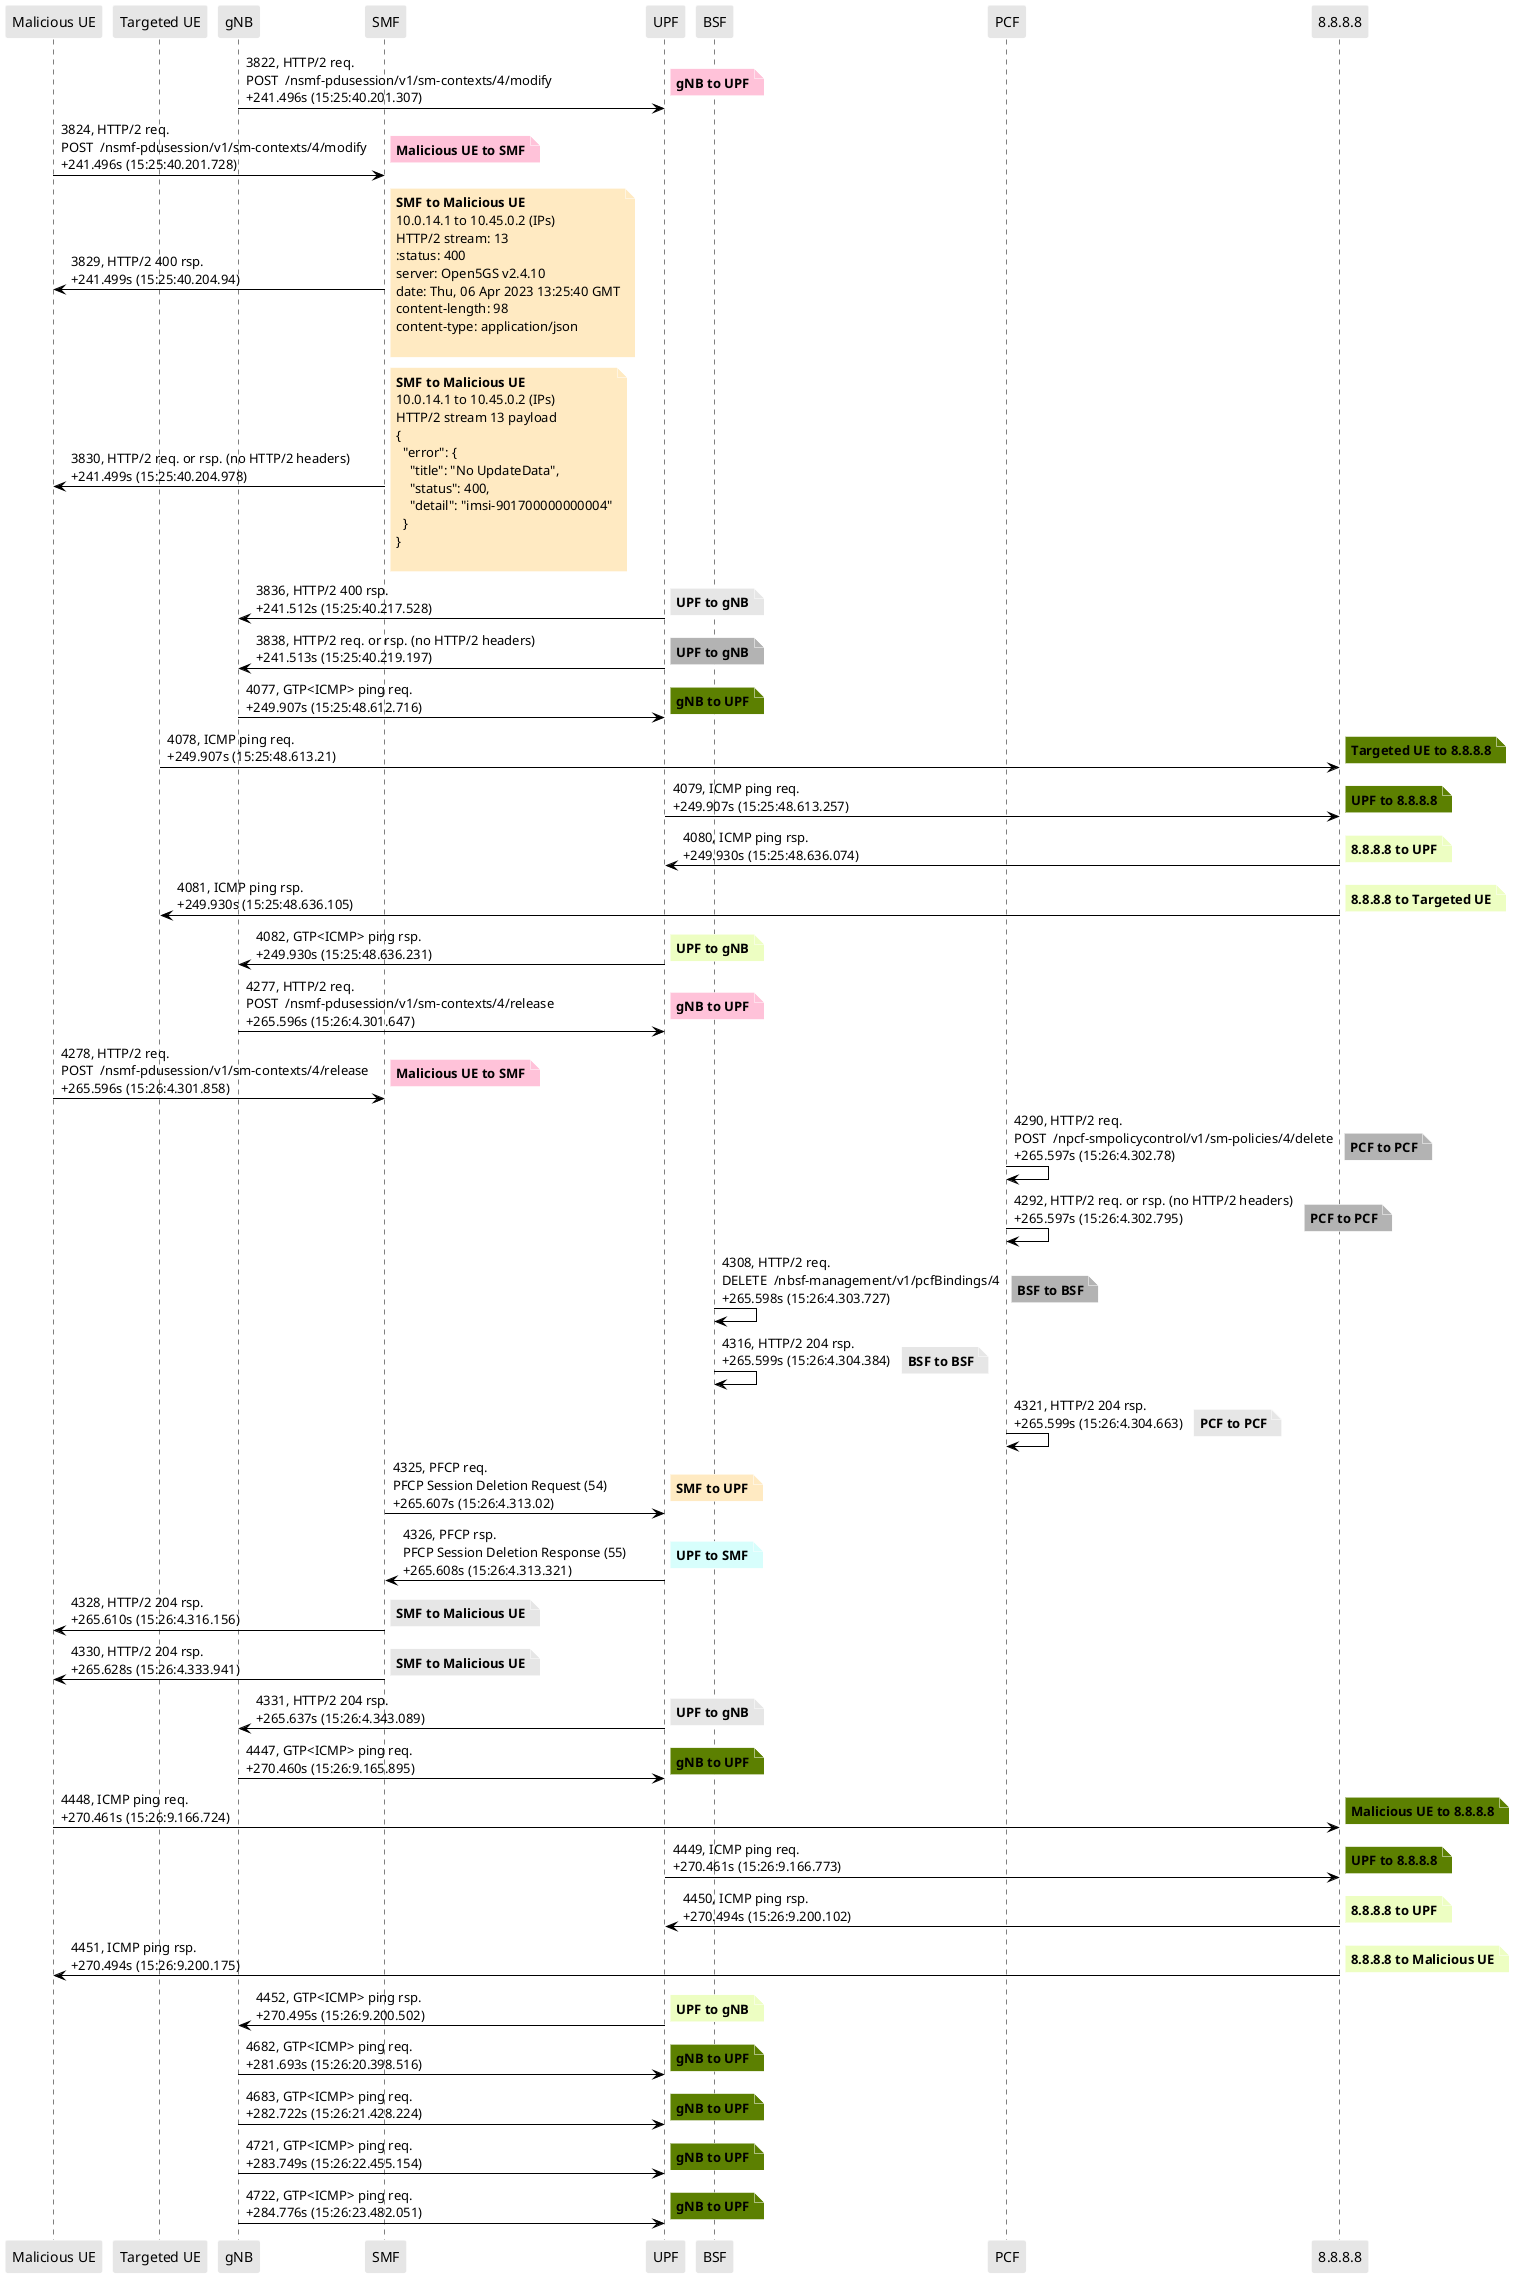 @startuml
skinparam shadowing false
skinparam NoteBorderColor white
skinparam sequence {
    ArrowColor black
    LifeLineBorderColor black
    LifeLineBackgroundColor black
    ParticipantBorderColor white
    ParticipantBackgroundColor #e6e6e6
}
participant "Malicious UE"
participant "Targeted UE"
participant "gNB"
participant "SMF"
participant "UPF"
participant "BSF"
participant "PCF"
participant "8.8.8.8"


"gNB" -> "UPF": 3822, HTTP/2 req.\nPOST  /nsmf-pdusession/v1/sm-contexts/4/modify\n+241.496s (15:25:40.201.307)

note right #FFC2D9
**gNB to UPF**
end note

"Malicious UE" -> "SMF": 3824, HTTP/2 req.\nPOST  /nsmf-pdusession/v1/sm-contexts/4/modify\n+241.496s (15:25:40.201.728)

note right #FFC2D9
**Malicious UE to SMF**
end note

"SMF" -> "Malicious UE": 3829, HTTP/2 400 rsp.\n+241.499s (15:25:40.204.94)

note right #FFEAC2
**SMF to Malicious UE**
10.0.14.1 to 10.45.0.2 (IPs)
HTTP/2 stream: 13
:status: 400
server: Open5GS v2.4.10
date: Thu, 06 Apr 2023 13:25:40 GMT
content-length: 98
content-type: application/json

end note

"SMF" -> "Malicious UE": 3830, HTTP/2 req. or rsp. (no HTTP/2 headers)\n+241.499s (15:25:40.204.978)

note right #FFEAC2
**SMF to Malicious UE**
10.0.14.1 to 10.45.0.2 (IPs)
HTTP/2 stream 13 payload
{
  "error": {
    "title": "No UpdateData",
    "status": 400,
    "detail": "imsi-901700000000004"
  }
}

end note

"UPF" -> "gNB": 3836, HTTP/2 400 rsp.\n+241.512s (15:25:40.217.528)

note right #e6e6e6
**UPF to gNB**
end note

"UPF" -> "gNB": 3838, HTTP/2 req. or rsp. (no HTTP/2 headers)\n+241.513s (15:25:40.219.197)

note right #b3b3b3
**UPF to gNB**
end note

"gNB" -> "UPF": 4077, GTP<ICMP> ping req.\n+249.907s (15:25:48.612.716)

note right #5C8001
**gNB to UPF**
end note

"Targeted UE" -> "8.8.8.8": 4078, ICMP ping req.\n+249.907s (15:25:48.613.21)

note right #5C8001
**Targeted UE to 8.8.8.8**
end note

"UPF" -> "8.8.8.8": 4079, ICMP ping req.\n+249.907s (15:25:48.613.257)

note right #5C8001
**UPF to 8.8.8.8**
end note

"8.8.8.8" -> "UPF": 4080, ICMP ping rsp.\n+249.930s (15:25:48.636.074)

note right #EDFEC2
**8.8.8.8 to UPF**
end note

"8.8.8.8" -> "Targeted UE": 4081, ICMP ping rsp.\n+249.930s (15:25:48.636.105)

note right #EDFEC2
**8.8.8.8 to Targeted UE**
end note

"UPF" -> "gNB": 4082, GTP<ICMP> ping rsp.\n+249.930s (15:25:48.636.231)

note right #EDFEC2
**UPF to gNB**
end note
"gNB" -> "UPF": 4277, HTTP/2 req.\nPOST  /nsmf-pdusession/v1/sm-contexts/4/release\n+265.596s (15:26:4.301.647)

note right #FFC2D9
**gNB to UPF**
end note

"Malicious UE" -> "SMF": 4278, HTTP/2 req.\nPOST  /nsmf-pdusession/v1/sm-contexts/4/release\n+265.596s (15:26:4.301.858)

note right #FFC2D9
**Malicious UE to SMF**
end note

"PCF" -> "PCF": 4290, HTTP/2 req.\nPOST  /npcf-smpolicycontrol/v1/sm-policies/4/delete\n+265.597s (15:26:4.302.78)

note right #b3b3b3
**PCF to PCF**
end note

"PCF" -> "PCF": 4292, HTTP/2 req. or rsp. (no HTTP/2 headers)\n+265.597s (15:26:4.302.795)

note right #b3b3b3
**PCF to PCF**
end note

"BSF" -> "BSF": 4308, HTTP/2 req.\nDELETE  /nbsf-management/v1/pcfBindings/4\n+265.598s (15:26:4.303.727)

note right #b3b3b3
**BSF to BSF**
end note

"BSF" -> "BSF": 4316, HTTP/2 204 rsp.\n+265.599s (15:26:4.304.384)

note right #e6e6e6
**BSF to BSF**
end note

"PCF" -> "PCF": 4321, HTTP/2 204 rsp.\n+265.599s (15:26:4.304.663)

note right #e6e6e6
**PCF to PCF**
end note

"SMF" -> "UPF": 4325, PFCP req.\nPFCP Session Deletion Request (54)\n+265.607s (15:26:4.313.02)

note right #FFEAC2
**SMF to UPF**
end note

"UPF" -> "SMF": 4326, PFCP rsp.\nPFCP Session Deletion Response (55)\n+265.608s (15:26:4.313.321)

note right #D7FEFC
**UPF to SMF**
end note

"SMF" -> "Malicious UE": 4328, HTTP/2 204 rsp.\n+265.610s (15:26:4.316.156)

note right #e6e6e6
**SMF to Malicious UE**
end note

"SMF" -> "Malicious UE": 4330, HTTP/2 204 rsp.\n+265.628s (15:26:4.333.941)

note right #e6e6e6
**SMF to Malicious UE**
end note

"UPF" -> "gNB": 4331, HTTP/2 204 rsp.\n+265.637s (15:26:4.343.089)

note right #e6e6e6
**UPF to gNB**
end note

"gNB" -> "UPF": 4447, GTP<ICMP> ping req.\n+270.460s (15:26:9.165.895)

note right #5C8001
**gNB to UPF**
end note

"Malicious UE" -> "8.8.8.8": 4448, ICMP ping req.\n+270.461s (15:26:9.166.724)

note right #5C8001
**Malicious UE to 8.8.8.8**
end note

"UPF" -> "8.8.8.8": 4449, ICMP ping req.\n+270.461s (15:26:9.166.773)

note right #5C8001
**UPF to 8.8.8.8**
end note

"8.8.8.8" -> "UPF": 4450, ICMP ping rsp.\n+270.494s (15:26:9.200.102)

note right #EDFEC2
**8.8.8.8 to UPF**
end note

"8.8.8.8" -> "Malicious UE": 4451, ICMP ping rsp.\n+270.494s (15:26:9.200.175)

note right #EDFEC2
**8.8.8.8 to Malicious UE**
end note

"UPF" -> "gNB": 4452, GTP<ICMP> ping rsp.\n+270.495s (15:26:9.200.502)

note right #EDFEC2
**UPF to gNB**
end note

"gNB" -> "UPF": 4682, GTP<ICMP> ping req.\n+281.693s (15:26:20.398.516)

note right #5C8001
**gNB to UPF**
end note

"gNB" -> "UPF": 4683, GTP<ICMP> ping req.\n+282.722s (15:26:21.428.224)

note right #5C8001
**gNB to UPF**
end note

"gNB" -> "UPF": 4721, GTP<ICMP> ping req.\n+283.749s (15:26:22.455.154)

note right #5C8001
**gNB to UPF**
end note

"gNB" -> "UPF": 4722, GTP<ICMP> ping req.\n+284.776s (15:26:23.482.051)

note right #5C8001
**gNB to UPF**
end note

@enduml

